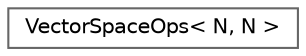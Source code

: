 digraph "Graphical Class Hierarchy"
{
 // LATEX_PDF_SIZE
  bgcolor="transparent";
  edge [fontname=Helvetica,fontsize=10,labelfontname=Helvetica,labelfontsize=10];
  node [fontname=Helvetica,fontsize=10,shape=box,height=0.2,width=0.4];
  rankdir="LR";
  Node0 [id="Node000000",label="VectorSpaceOps\< N, N \>",height=0.2,width=0.4,color="grey40", fillcolor="white", style="filled",URL="$structFoam_1_1VectorSpaceOps_3_01N_00_01N_01_4.html",tooltip=" "];
}
